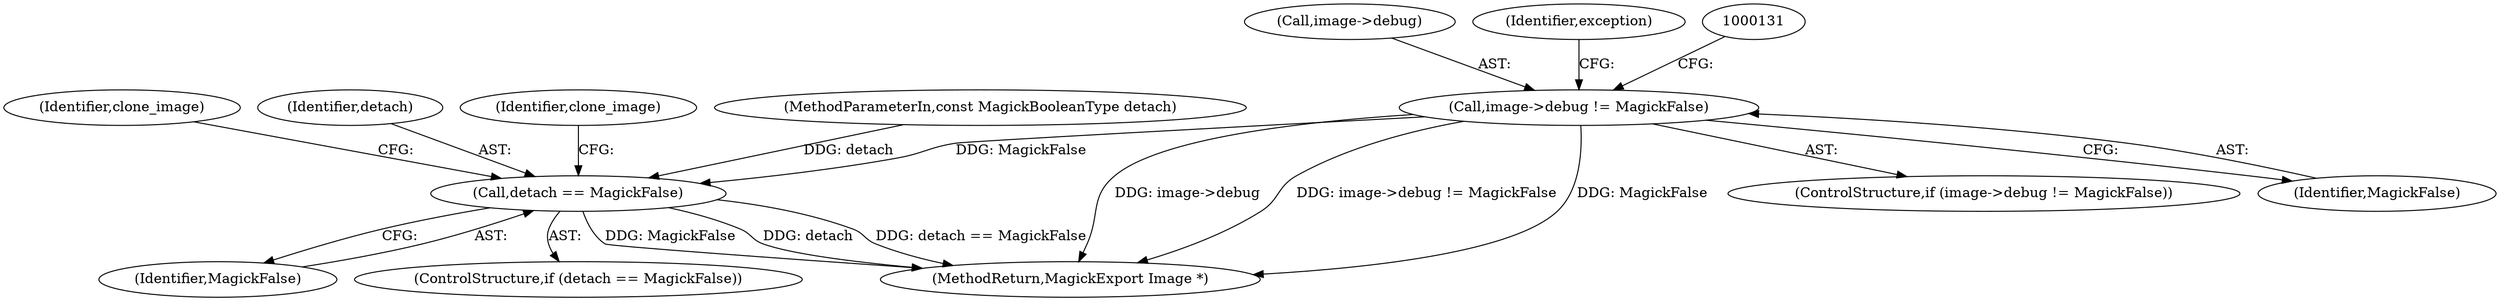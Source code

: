digraph "0_ImageMagick_aecd0ada163a4d6c769cec178955d5f3e9316f2f_0@pointer" {
"1000125" [label="(Call,image->debug != MagickFalse)"];
"1000497" [label="(Call,detach == MagickFalse)"];
"1000496" [label="(ControlStructure,if (detach == MagickFalse))"];
"1000124" [label="(ControlStructure,if (image->debug != MagickFalse))"];
"1000129" [label="(Identifier,MagickFalse)"];
"1000512" [label="(Identifier,clone_image)"];
"1000497" [label="(Call,detach == MagickFalse)"];
"1000498" [label="(Identifier,detach)"];
"1000126" [label="(Call,image->debug)"];
"1000141" [label="(Identifier,exception)"];
"1000125" [label="(Call,image->debug != MagickFalse)"];
"1000768" [label="(MethodReturn,MagickExport Image *)"];
"1000499" [label="(Identifier,MagickFalse)"];
"1000502" [label="(Identifier,clone_image)"];
"1000106" [label="(MethodParameterIn,const MagickBooleanType detach)"];
"1000125" -> "1000124"  [label="AST: "];
"1000125" -> "1000129"  [label="CFG: "];
"1000126" -> "1000125"  [label="AST: "];
"1000129" -> "1000125"  [label="AST: "];
"1000131" -> "1000125"  [label="CFG: "];
"1000141" -> "1000125"  [label="CFG: "];
"1000125" -> "1000768"  [label="DDG: image->debug"];
"1000125" -> "1000768"  [label="DDG: image->debug != MagickFalse"];
"1000125" -> "1000768"  [label="DDG: MagickFalse"];
"1000125" -> "1000497"  [label="DDG: MagickFalse"];
"1000497" -> "1000496"  [label="AST: "];
"1000497" -> "1000499"  [label="CFG: "];
"1000498" -> "1000497"  [label="AST: "];
"1000499" -> "1000497"  [label="AST: "];
"1000502" -> "1000497"  [label="CFG: "];
"1000512" -> "1000497"  [label="CFG: "];
"1000497" -> "1000768"  [label="DDG: detach"];
"1000497" -> "1000768"  [label="DDG: detach == MagickFalse"];
"1000497" -> "1000768"  [label="DDG: MagickFalse"];
"1000106" -> "1000497"  [label="DDG: detach"];
}
